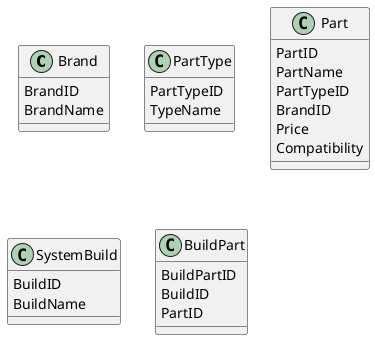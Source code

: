 
@startuml

class Brand {
  BrandID
  BrandName
}

class PartType {
  PartTypeID
  TypeName
}

class Part {
  PartID
  PartName
  PartTypeID
  BrandID
  Price
  Compatibility
}

class SystemBuild {
  BuildID
  BuildName
}

class BuildPart {
  BuildPartID
  BuildID
  PartID
}



@enduml

